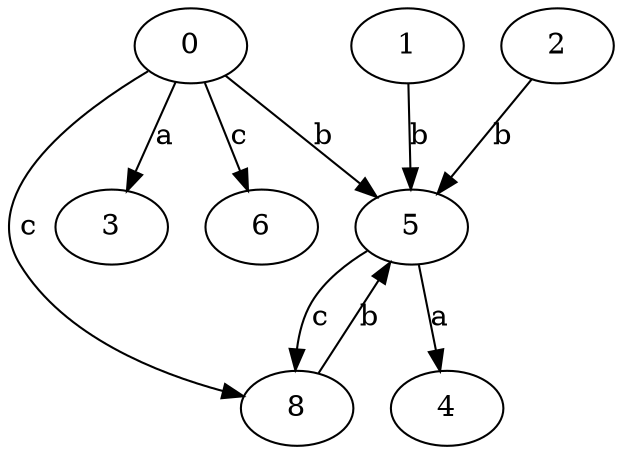 strict digraph  {
0;
1;
2;
3;
4;
5;
6;
8;
0 -> 3  [label=a];
0 -> 5  [label=b];
0 -> 6  [label=c];
0 -> 8  [label=c];
1 -> 5  [label=b];
2 -> 5  [label=b];
5 -> 4  [label=a];
5 -> 8  [label=c];
8 -> 5  [label=b];
}
